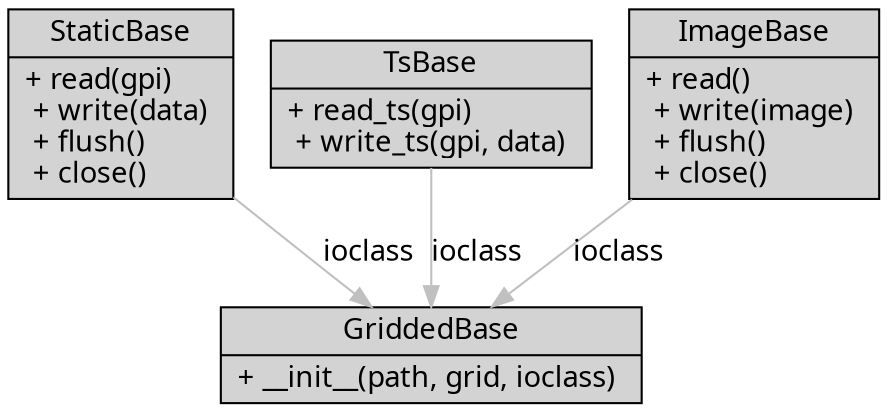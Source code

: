 digraph G {
                resolution=100
                rankdir=UD
                bgcolor=Transparent
              
                node [style="filled",fontname="Hack" ,shape=record] //All nodes will this shape and colour
                edge [color=Gray, fontname="Hack"] //All the lines look like this
              
                StaticBase [
                label = "{StaticBase|+ read(gpi) \l + write(data) \l + flush()\l + close()\l}"
                ]

                TsBase [
                label = "{TsBase| + read_ts(gpi) \l + write_ts(gpi, data) \l}"
                ]

                ImageBase [
                label = "{ImageBase| + read() \l + write(image) \l + flush()\l + close()\l}"
                ]

                GriddedBase [
                label = "{GriddedBase| + __init__(path, 
                                                  grid, ioclass)  \l}"
                ]

                {TsBase ImageBase StaticBase}->GriddedBase [label="ioclass \l"]

}
